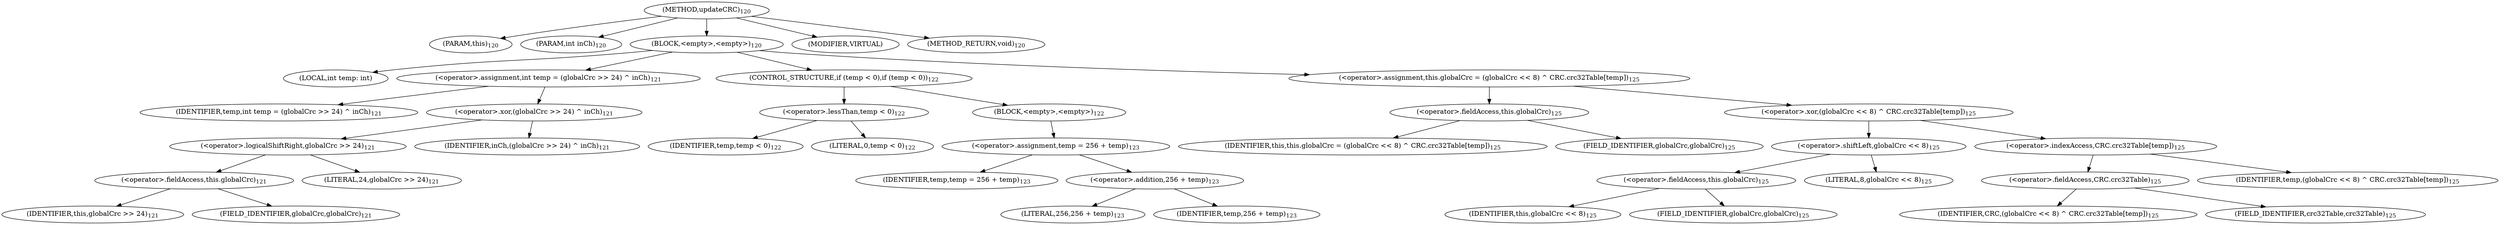 digraph "updateCRC" {  
"75" [label = <(METHOD,updateCRC)<SUB>120</SUB>> ]
"76" [label = <(PARAM,this)<SUB>120</SUB>> ]
"77" [label = <(PARAM,int inCh)<SUB>120</SUB>> ]
"78" [label = <(BLOCK,&lt;empty&gt;,&lt;empty&gt;)<SUB>120</SUB>> ]
"79" [label = <(LOCAL,int temp: int)> ]
"80" [label = <(&lt;operator&gt;.assignment,int temp = (globalCrc &gt;&gt; 24) ^ inCh)<SUB>121</SUB>> ]
"81" [label = <(IDENTIFIER,temp,int temp = (globalCrc &gt;&gt; 24) ^ inCh)<SUB>121</SUB>> ]
"82" [label = <(&lt;operator&gt;.xor,(globalCrc &gt;&gt; 24) ^ inCh)<SUB>121</SUB>> ]
"83" [label = <(&lt;operator&gt;.logicalShiftRight,globalCrc &gt;&gt; 24)<SUB>121</SUB>> ]
"84" [label = <(&lt;operator&gt;.fieldAccess,this.globalCrc)<SUB>121</SUB>> ]
"85" [label = <(IDENTIFIER,this,globalCrc &gt;&gt; 24)<SUB>121</SUB>> ]
"86" [label = <(FIELD_IDENTIFIER,globalCrc,globalCrc)<SUB>121</SUB>> ]
"87" [label = <(LITERAL,24,globalCrc &gt;&gt; 24)<SUB>121</SUB>> ]
"88" [label = <(IDENTIFIER,inCh,(globalCrc &gt;&gt; 24) ^ inCh)<SUB>121</SUB>> ]
"89" [label = <(CONTROL_STRUCTURE,if (temp &lt; 0),if (temp &lt; 0))<SUB>122</SUB>> ]
"90" [label = <(&lt;operator&gt;.lessThan,temp &lt; 0)<SUB>122</SUB>> ]
"91" [label = <(IDENTIFIER,temp,temp &lt; 0)<SUB>122</SUB>> ]
"92" [label = <(LITERAL,0,temp &lt; 0)<SUB>122</SUB>> ]
"93" [label = <(BLOCK,&lt;empty&gt;,&lt;empty&gt;)<SUB>122</SUB>> ]
"94" [label = <(&lt;operator&gt;.assignment,temp = 256 + temp)<SUB>123</SUB>> ]
"95" [label = <(IDENTIFIER,temp,temp = 256 + temp)<SUB>123</SUB>> ]
"96" [label = <(&lt;operator&gt;.addition,256 + temp)<SUB>123</SUB>> ]
"97" [label = <(LITERAL,256,256 + temp)<SUB>123</SUB>> ]
"98" [label = <(IDENTIFIER,temp,256 + temp)<SUB>123</SUB>> ]
"99" [label = <(&lt;operator&gt;.assignment,this.globalCrc = (globalCrc &lt;&lt; 8) ^ CRC.crc32Table[temp])<SUB>125</SUB>> ]
"100" [label = <(&lt;operator&gt;.fieldAccess,this.globalCrc)<SUB>125</SUB>> ]
"101" [label = <(IDENTIFIER,this,this.globalCrc = (globalCrc &lt;&lt; 8) ^ CRC.crc32Table[temp])<SUB>125</SUB>> ]
"102" [label = <(FIELD_IDENTIFIER,globalCrc,globalCrc)<SUB>125</SUB>> ]
"103" [label = <(&lt;operator&gt;.xor,(globalCrc &lt;&lt; 8) ^ CRC.crc32Table[temp])<SUB>125</SUB>> ]
"104" [label = <(&lt;operator&gt;.shiftLeft,globalCrc &lt;&lt; 8)<SUB>125</SUB>> ]
"105" [label = <(&lt;operator&gt;.fieldAccess,this.globalCrc)<SUB>125</SUB>> ]
"106" [label = <(IDENTIFIER,this,globalCrc &lt;&lt; 8)<SUB>125</SUB>> ]
"107" [label = <(FIELD_IDENTIFIER,globalCrc,globalCrc)<SUB>125</SUB>> ]
"108" [label = <(LITERAL,8,globalCrc &lt;&lt; 8)<SUB>125</SUB>> ]
"109" [label = <(&lt;operator&gt;.indexAccess,CRC.crc32Table[temp])<SUB>125</SUB>> ]
"110" [label = <(&lt;operator&gt;.fieldAccess,CRC.crc32Table)<SUB>125</SUB>> ]
"111" [label = <(IDENTIFIER,CRC,(globalCrc &lt;&lt; 8) ^ CRC.crc32Table[temp])<SUB>125</SUB>> ]
"112" [label = <(FIELD_IDENTIFIER,crc32Table,crc32Table)<SUB>125</SUB>> ]
"113" [label = <(IDENTIFIER,temp,(globalCrc &lt;&lt; 8) ^ CRC.crc32Table[temp])<SUB>125</SUB>> ]
"114" [label = <(MODIFIER,VIRTUAL)> ]
"115" [label = <(METHOD_RETURN,void)<SUB>120</SUB>> ]
  "75" -> "76" 
  "75" -> "77" 
  "75" -> "78" 
  "75" -> "114" 
  "75" -> "115" 
  "78" -> "79" 
  "78" -> "80" 
  "78" -> "89" 
  "78" -> "99" 
  "80" -> "81" 
  "80" -> "82" 
  "82" -> "83" 
  "82" -> "88" 
  "83" -> "84" 
  "83" -> "87" 
  "84" -> "85" 
  "84" -> "86" 
  "89" -> "90" 
  "89" -> "93" 
  "90" -> "91" 
  "90" -> "92" 
  "93" -> "94" 
  "94" -> "95" 
  "94" -> "96" 
  "96" -> "97" 
  "96" -> "98" 
  "99" -> "100" 
  "99" -> "103" 
  "100" -> "101" 
  "100" -> "102" 
  "103" -> "104" 
  "103" -> "109" 
  "104" -> "105" 
  "104" -> "108" 
  "105" -> "106" 
  "105" -> "107" 
  "109" -> "110" 
  "109" -> "113" 
  "110" -> "111" 
  "110" -> "112" 
}
